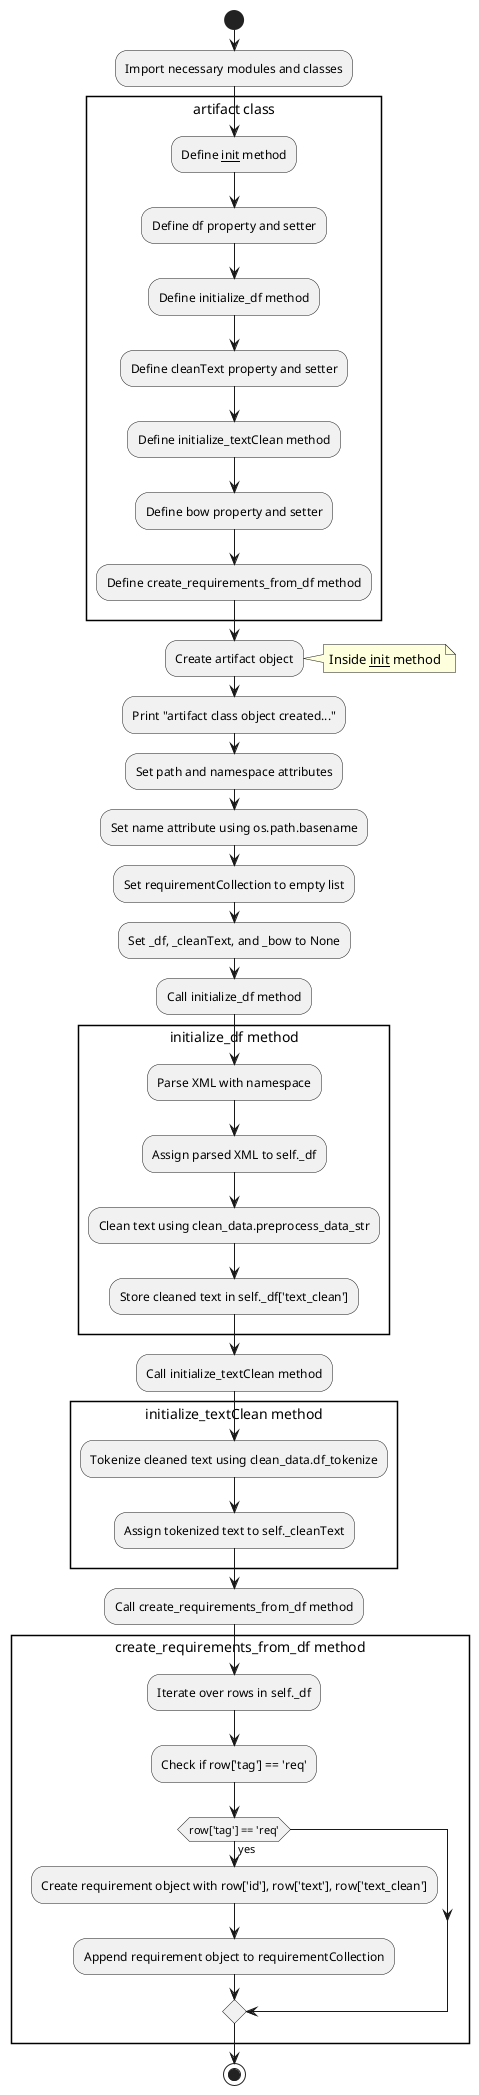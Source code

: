 @startuml
!define RECTANGLE #Blue
!define ROUNDRECT #LightBlue
!define CLOUD #Orange

start

:Import necessary modules and classes;

rectangle "artifact class" {
    :Define __init__ method;
    :Define df property and setter;
    :Define initialize_df method;
    :Define cleanText property and setter;
    :Define initialize_textClean method;
    :Define bow property and setter;
    :Define create_requirements_from_df method;
}

:Create artifact object;
note right: Inside __init__ method

:Print "artifact class object created...";
:Set path and namespace attributes;
:Set name attribute using os.path.basename;
:Set requirementCollection to empty list;
:Set _df, _cleanText, and _bow to None;
:Call initialize_df method;

rectangle "initialize_df method" {
    :Parse XML with namespace;
    :Assign parsed XML to self._df;
    :Clean text using clean_data.preprocess_data_str;
    :Store cleaned text in self._df['text_clean'];
}

:Call initialize_textClean method;

rectangle "initialize_textClean method" {
    :Tokenize cleaned text using clean_data.df_tokenize;
    :Assign tokenized text to self._cleanText;
}

:Call create_requirements_from_df method;

rectangle "create_requirements_from_df method" {
    :Iterate over rows in self._df;
    :Check if row['tag'] == 'req';
    if (row['tag'] == 'req') then (yes)
        :Create requirement object with row['id'], row['text'], row['text_clean'];
        :Append requirement object to requirementCollection;
    endif
}

stop
@enduml
